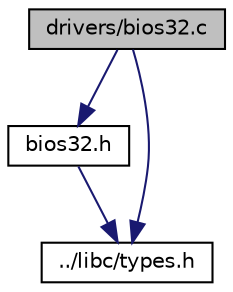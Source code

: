 digraph "drivers/bios32.c"
{
  edge [fontname="Helvetica",fontsize="10",labelfontname="Helvetica",labelfontsize="10"];
  node [fontname="Helvetica",fontsize="10",shape=record];
  Node0 [label="drivers/bios32.c",height=0.2,width=0.4,color="black", fillcolor="grey75", style="filled", fontcolor="black"];
  Node0 -> Node1 [color="midnightblue",fontsize="10",style="solid"];
  Node1 [label="bios32.h",height=0.2,width=0.4,color="black", fillcolor="white", style="filled",URL="$a00023.html"];
  Node1 -> Node2 [color="midnightblue",fontsize="10",style="solid"];
  Node2 [label="../libc/types.h",height=0.2,width=0.4,color="black", fillcolor="white", style="filled",URL="$a00140.html"];
  Node0 -> Node2 [color="midnightblue",fontsize="10",style="solid"];
}
